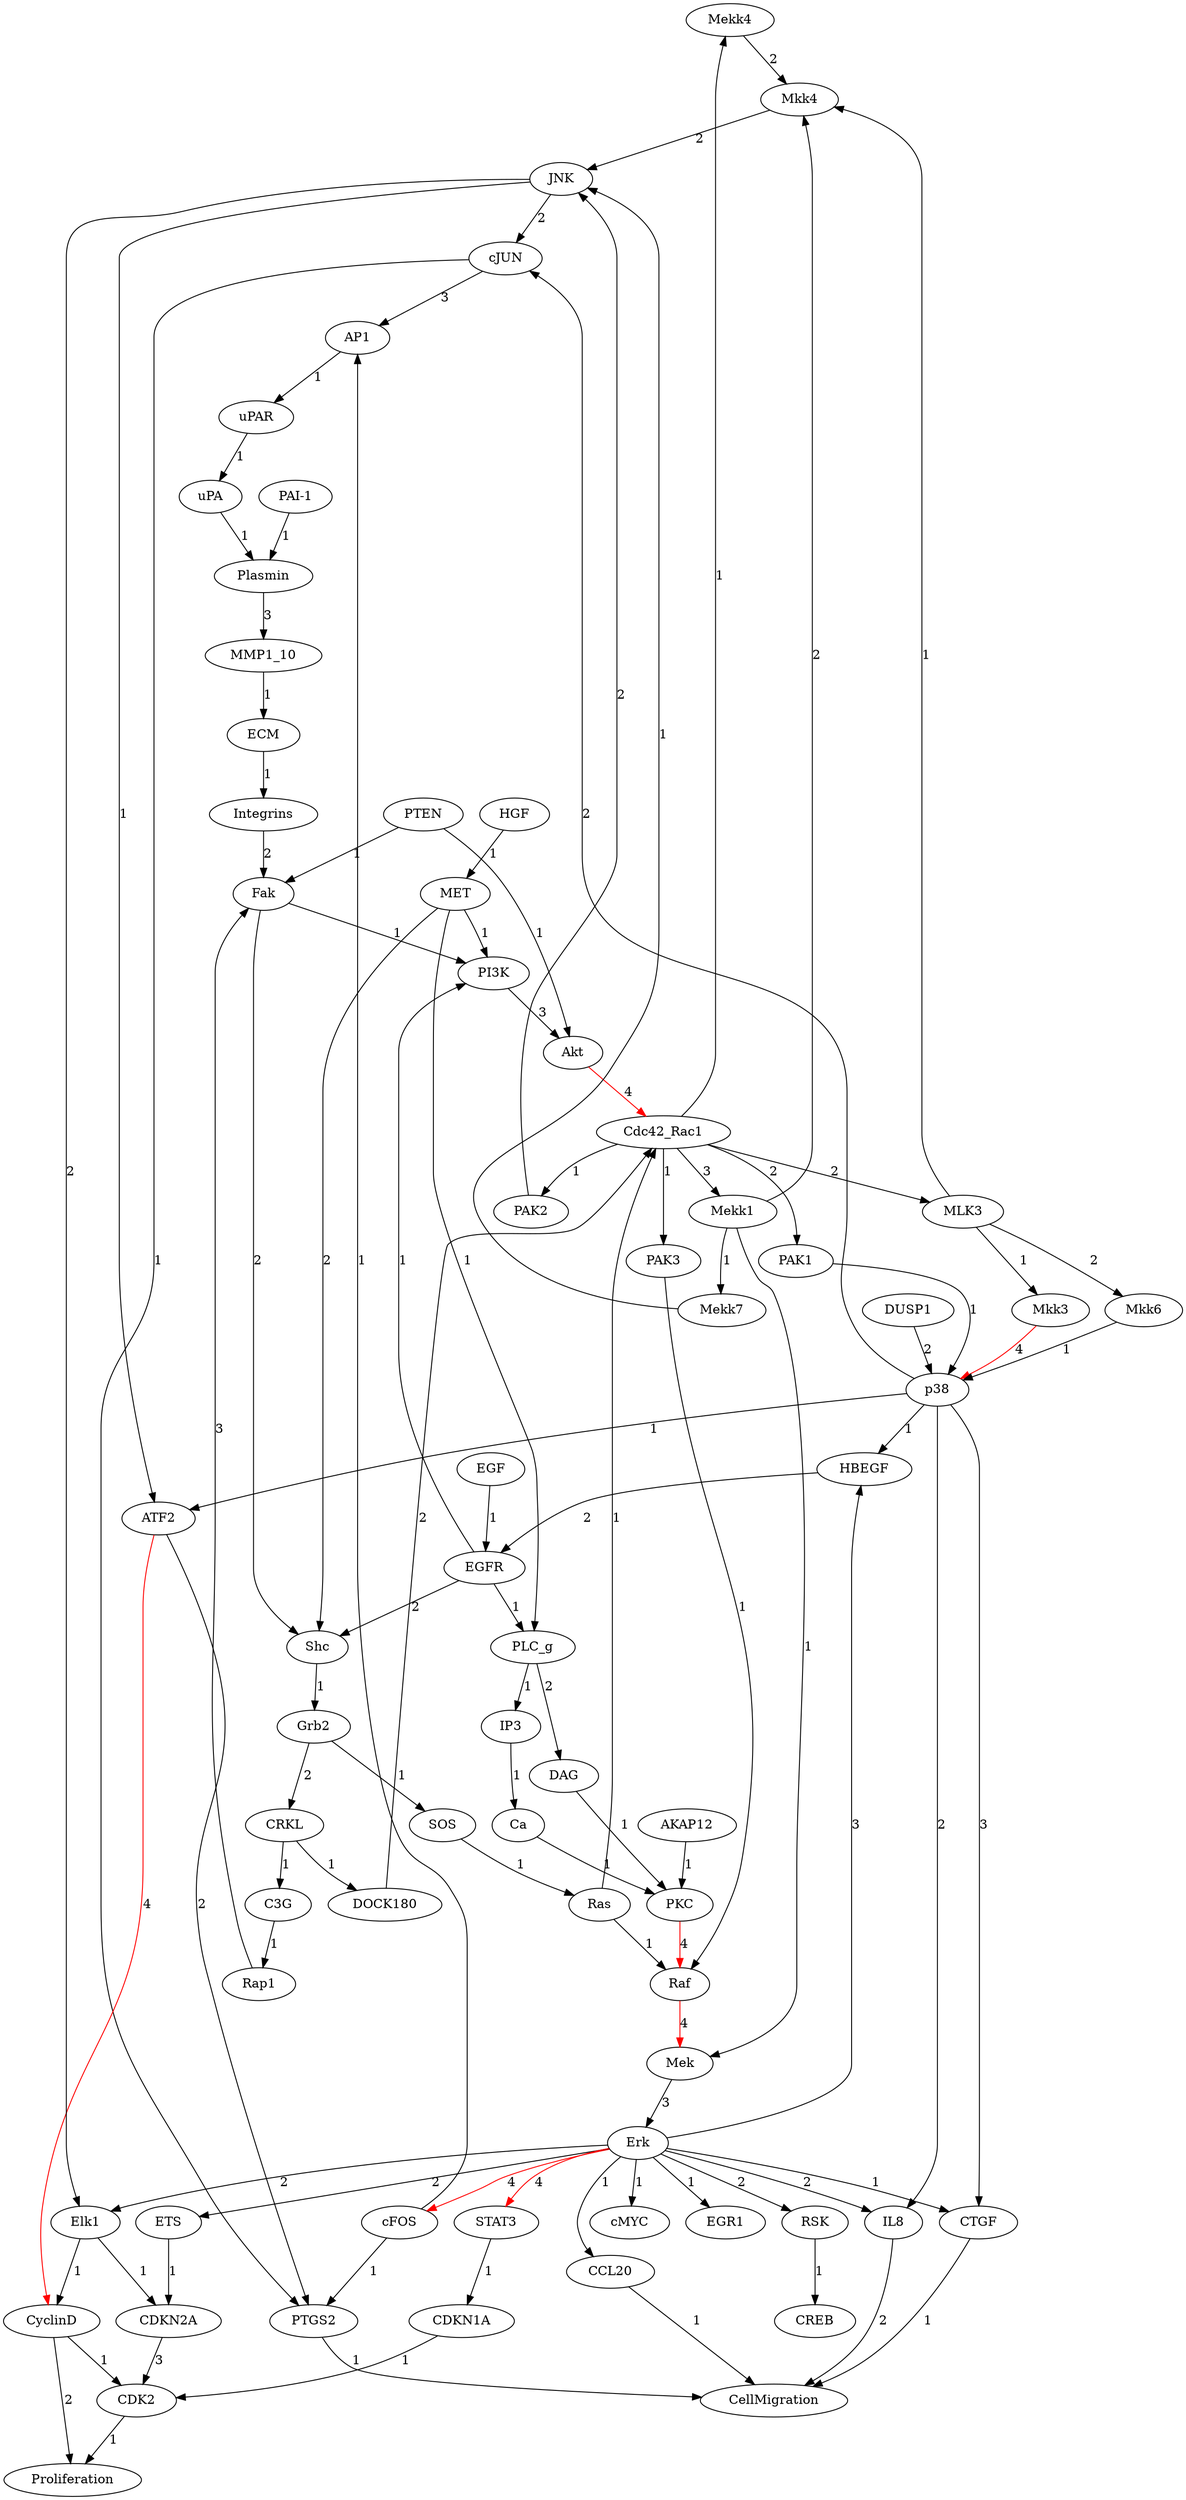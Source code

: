 strict digraph  {
" Mekk4 " [equation="  ( Cdc42_Rac1 ) "];
" PTGS2 " [equation="  ( cFOS && (  (  ( cJUN )  )  ) )  || ( ATF2 ) "];
" CDKN1A " [equation="  ( STAT3 ) "];
" DAG " [equation="  ( PLC_g ) "];
" Plasmin " [equation="  ( uPA && (  (  ( PAI-1 )  )  ) ) "];
" PKC " [equation="  (  ( DAG && (  (  ( Ca )  )  )  ) && ! ( AKAP12  )  ) "];
" PAK3 " [equation="  ( Cdc42_Rac1 ) "];
" IP3 " [equation="  ( PLC_g ) "];
" Mkk3 " [equation="  ( MLK3 ) "];
" SOS " [equation="  ( Grb2 ) "];
" ECM " [equation="  ( MMP1_10 ) "];
" Grb2 " [equation="  ( Shc ) "];
" PLC_g " [equation="  ( EGFR )  || ( MET ) "];
" PI3K " [equation="  ( EGFR && (  (  ( Fak )  )  ) )  || ( MET ) "];
" Erk " [equation="  ( Mek ) "];
" CyclinD " [equation="  ( Elk1 )  || ( ATF2 ) "];
" Mekk1 " [equation="  ( Cdc42_Rac1 ) "];
" CCL20 " [equation="  ( Erk ) "];
" Ras " [equation="  ( SOS ) "];
" Ca " [equation="  ( IP3 ) "];
" C3G " [equation="  ( CRKL ) "];
" PAK2 " [equation="  ( Cdc42_Rac1 ) "];
" Shc " [equation="  ( MET )  || ( Fak )  || ( EGFR ) "];
" uPA " [equation="  ( uPAR ) "];
" Raf " [equation="  ( Ras && (  (  ( PAK3 && PKC )  )  ) ) "];
" Mek " [equation="  ( Raf )  || ( Mekk1 ) "];
" CRKL " [equation="  ( Grb2 ) "];
" uPAR " [equation="  ( AP1 ) "];
" cMYC " [equation="  ( Erk ) "];
" Mkk4 " [equation="  ( Mekk4 )  || ( Mekk1 )  || ( MLK3 ) "];
" EGR1 " [equation="  ( Erk ) "];
" cFOS " [equation="  ( Erk ) "];
" IL8 " [equation="  ( p38 )  || ( Erk ) "];
" CTGF " [equation="  ( p38 )  || ( Erk ) "];
" CellMigration " [equation="  ( IL8 && (  (  ( CTGF && CCL20 && PTGS2 )  )  ) ) "];
" EGFR " [equation="  ( EGF )  || ( HBEGF ) "];
" cJUN " [equation="  ( JNK && (  (  ( p38 )  )  ) ) "];
" MMP1_10 " [equation="  ( Plasmin ) "];
" Akt " [equation="  (  ( PI3K  ) && ! ( PTEN  )  ) "];
" DOCK180 " [equation="  ( CRKL ) "];
" AP1 " [equation="  ( cFOS && (  (  ( cJUN )  )  ) ) "];
" MLK3 " [equation="  ( Cdc42_Rac1 ) "];
" Integrins " [equation="  ( ECM ) "];
" CDKN2A " [equation="  ( Elk1 )  || ( ETS ) "];
" ATF2 " [equation="  ( JNK && (  (  ( p38 )  )  ) ) "];
" RSK " [equation="  ( Erk ) "];
" ETS " [equation="  ( Erk ) "];
" p38 " [equation="  (  ( Mkk3 && (  (  ( Mkk6 )  )  )  ) && ! ( DUSP1  )  )  || ( PAK1 ) "];
" Mkk6 " [equation="  ( MLK3 ) "];
" Fak " [equation="  (  ( Integrins && (  (  ( Rap1 )  )  )  ) && ! ( PTEN  )  ) "];
" CDK2 " [equation="  ( CyclinD && (  (  ( ! CDKN2A )  )  || (  ( ! CDKN1A )  )  ) ) "];
" Elk1 " [equation="  ( JNK )  || ( Erk ) "];
" Rap1 " [equation="  ( C3G ) "];
" Cdc42_Rac1 " [equation="  ( Akt && (  (  ( DOCK180 && Ras )  )  ) ) "];
" Proliferation " [equation="  ( CDK2 && (  (  ( CyclinD )  )  ) ) "];
" PAK1 " [equation="  ( Cdc42_Rac1 ) "];
" STAT3 " [equation="  ( Erk ) "];
" CREB " [equation="  ( RSK ) "];
" MET " [equation="  ( HGF ) "];
" HBEGF " [equation="  ( p38 )  || ( Erk ) "];
" Mekk7 " [equation="  ( Mekk1 ) "];
" JNK " [equation="  ( Mekk7 && (  (  ( Mkk4 )  )  ) )  || ( PAK2 ) "];
" PAI-1 ";
" AKAP12 ";
" EGF ";
" PTEN ";
" DUSP1 ";
" HGF ";
" Mekk4 " -> " Mkk4 "  [color=black, label=2];
" PTGS2 " -> " CellMigration "  [color=black, label=1];
" CDKN1A " -> " CDK2 "  [color=black, label=1];
" DAG " -> " PKC "  [color=black, label=1];
" Plasmin " -> " MMP1_10 "  [color=black, label=3];
" PKC " -> " Raf "  [color=red, label=4];
" PAK3 " -> " Raf "  [color=black, label=1];
" IP3 " -> " Ca "  [color=black, label=1];
" Mkk3 " -> " p38 "  [color=red, label=4];
" SOS " -> " Ras "  [color=black, label=1];
" ECM " -> " Integrins "  [color=black, label=1];
" Grb2 " -> " SOS "  [color=black, label=1];
" Grb2 " -> " CRKL "  [color=black, label=2];
" PLC_g " -> " DAG "  [color=black, label=2];
" PLC_g " -> " IP3 "  [color=black, label=1];
" PI3K " -> " Akt "  [color=black, label=3];
" Erk " -> " CCL20 "  [color=black, label=1];
" Erk " -> " cMYC "  [color=black, label=1];
" Erk " -> " EGR1 "  [color=black, label=1];
" Erk " -> " cFOS "  [color=red, label=4];
" Erk " -> " IL8 "  [color=black, label=2];
" Erk " -> " CTGF "  [color=black, label=1];
" Erk " -> " RSK "  [color=black, label=2];
" Erk " -> " ETS "  [color=black, label=2];
" Erk " -> " Elk1 "  [color=black, label=2];
" Erk " -> " STAT3 "  [color=red, label=4];
" Erk " -> " HBEGF "  [color=black, label=3];
" CyclinD " -> " CDK2 "  [color=black, label=1];
" CyclinD " -> " Proliferation "  [color=black, label=2];
" Mekk1 " -> " Mek "  [color=black, label=1];
" Mekk1 " -> " Mkk4 "  [color=black, label=2];
" Mekk1 " -> " Mekk7 "  [color=black, label=1];
" CCL20 " -> " CellMigration "  [color=black, label=1];
" Ras " -> " Raf "  [color=black, label=1];
" Ras " -> " Cdc42_Rac1 "  [color=black, label=1];
" Ca " -> " PKC "  [color=black, label=1];
" C3G " -> " Rap1 "  [color=black, label=1];
" PAK2 " -> " JNK "  [color=black, label=2];
" Shc " -> " Grb2 "  [color=black, label=1];
" uPA " -> " Plasmin "  [color=black, label=1];
" Raf " -> " Mek "  [color=red, label=4];
" Mek " -> " Erk "  [color=black, label=3];
" CRKL " -> " C3G "  [color=black, label=1];
" CRKL " -> " DOCK180 "  [color=black, label=1];
" uPAR " -> " uPA "  [color=black, label=1];
" Mkk4 " -> " JNK "  [color=black, label=2];
" cFOS " -> " PTGS2 "  [color=black, label=1];
" cFOS " -> " AP1 "  [color=black, label=1];
" IL8 " -> " CellMigration "  [color=black, label=2];
" CTGF " -> " CellMigration "  [color=black, label=1];
" EGFR " -> " PLC_g "  [color=black, label=1];
" EGFR " -> " PI3K "  [color=black, label=1];
" EGFR " -> " Shc "  [color=black, label=2];
" cJUN " -> " PTGS2 "  [color=black, label=1];
" cJUN " -> " AP1 "  [color=black, label=3];
" MMP1_10 " -> " ECM "  [color=black, label=1];
" Akt " -> " Cdc42_Rac1 "  [color=red, label=4];
" DOCK180 " -> " Cdc42_Rac1 "  [color=black, label=2];
" AP1 " -> " uPAR "  [color=black, label=1];
" MLK3 " -> " Mkk3 "  [color=black, label=1];
" MLK3 " -> " Mkk4 "  [color=black, label=1];
" MLK3 " -> " Mkk6 "  [color=black, label=2];
" Integrins " -> " Fak "  [color=black, label=2];
" CDKN2A " -> " CDK2 "  [color=black, label=3];
" ATF2 " -> " PTGS2 "  [color=black, label=2];
" ATF2 " -> " CyclinD "  [color=red, label=4];
" RSK " -> " CREB "  [color=black, label=1];
" ETS " -> " CDKN2A "  [color=black, label=1];
" p38 " -> " IL8 "  [color=black, label=2];
" p38 " -> " CTGF "  [color=black, label=3];
" p38 " -> " cJUN "  [color=black, label=2];
" p38 " -> " ATF2 "  [color=black, label=1];
" p38 " -> " HBEGF "  [color=black, label=1];
" Mkk6 " -> " p38 "  [color=black, label=1];
" Fak " -> " PI3K "  [color=black, label=1];
" Fak " -> " Shc "  [color=black, label=2];
" CDK2 " -> " Proliferation "  [color=black, label=1];
" Elk1 " -> " CyclinD "  [color=black, label=1];
" Elk1 " -> " CDKN2A "  [color=black, label=1];
" Rap1 " -> " Fak "  [color=black, label=3];
" Cdc42_Rac1 " -> " Mekk4 "  [color=black, label=1];
" Cdc42_Rac1 " -> " PAK3 "  [color=black, label=1];
" Cdc42_Rac1 " -> " Mekk1 "  [color=black, label=3];
" Cdc42_Rac1 " -> " PAK2 "  [color=black, label=1];
" Cdc42_Rac1 " -> " MLK3 "  [color=black, label=2];
" Cdc42_Rac1 " -> " PAK1 "  [color=black, label=2];
" PAK1 " -> " p38 "  [color=black, label=1];
" STAT3 " -> " CDKN1A "  [color=black, label=1];
" MET " -> " PLC_g "  [color=black, label=1];
" MET " -> " PI3K "  [color=black, label=1];
" MET " -> " Shc "  [color=black, label=2];
" HBEGF " -> " EGFR "  [color=black, label=2];
" Mekk7 " -> " JNK "  [color=black, label=1];
" JNK " -> " cJUN "  [color=black, label=2];
" JNK " -> " ATF2 "  [color=black, label=1];
" JNK " -> " Elk1 "  [color=black, label=2];
" PAI-1 " -> " Plasmin "  [color=black, label=1];
" AKAP12 " -> " PKC "  [color=black, label=1];
" EGF " -> " EGFR "  [color=black, label=1];
" PTEN " -> " Akt "  [color=black, label=1];
" PTEN " -> " Fak "  [color=black, label=1];
" DUSP1 " -> " p38 "  [color=black, label=2];
" HGF " -> " MET "  [color=black, label=1];
}

